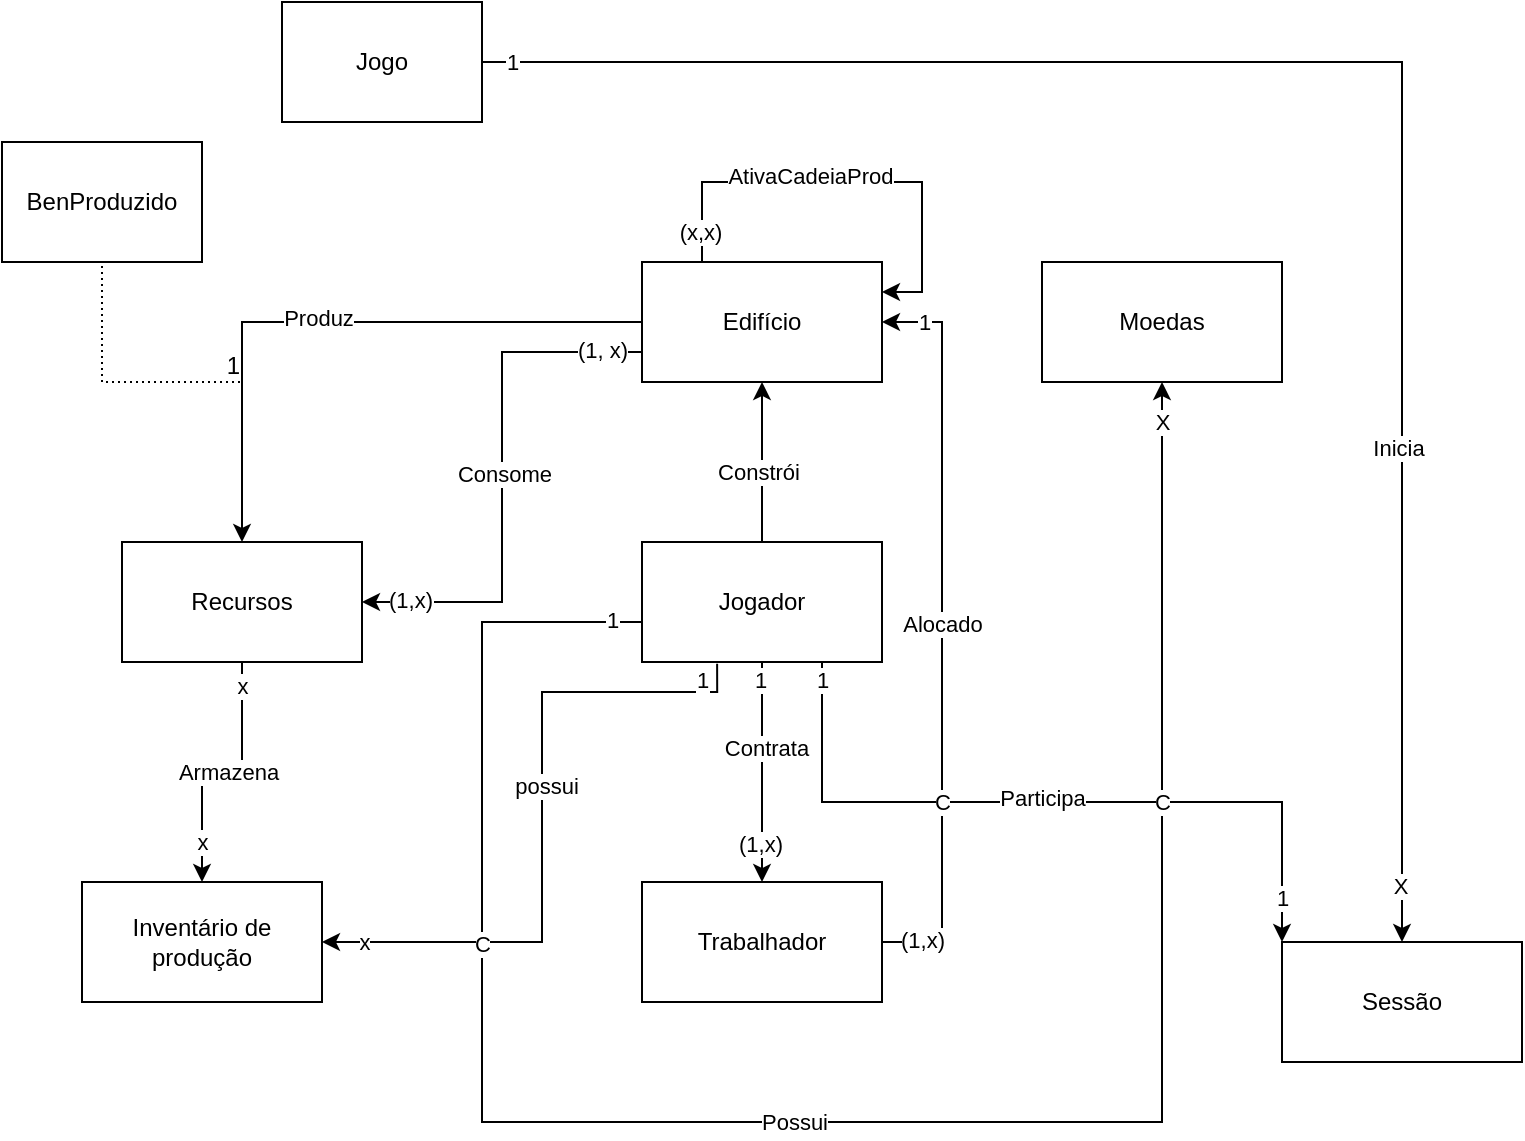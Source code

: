 <mxfile version="26.2.14">
  <diagram name="Página-1" id="RkLv-cpuzOJsRNbWbJzS">
    <mxGraphModel dx="1281" dy="1783" grid="1" gridSize="10" guides="1" tooltips="1" connect="1" arrows="1" fold="1" page="1" pageScale="1" pageWidth="827" pageHeight="1169" math="0" shadow="0">
      <root>
        <mxCell id="0" />
        <mxCell id="1" parent="0" />
        <mxCell id="BxG9x5frBWyXMrTAPRmU-4" style="edgeStyle=orthogonalEdgeStyle;rounded=0;orthogonalLoop=1;jettySize=auto;html=1;exitX=0.5;exitY=0;exitDx=0;exitDy=0;" edge="1" parent="1" source="BxG9x5frBWyXMrTAPRmU-2" target="BxG9x5frBWyXMrTAPRmU-3">
          <mxGeometry relative="1" as="geometry" />
        </mxCell>
        <mxCell id="BxG9x5frBWyXMrTAPRmU-5" value="Constrói" style="edgeLabel;html=1;align=center;verticalAlign=middle;resizable=0;points=[];" vertex="1" connectable="0" parent="BxG9x5frBWyXMrTAPRmU-4">
          <mxGeometry x="-0.116" y="2" relative="1" as="geometry">
            <mxPoint as="offset" />
          </mxGeometry>
        </mxCell>
        <mxCell id="BxG9x5frBWyXMrTAPRmU-21" style="edgeStyle=orthogonalEdgeStyle;rounded=0;orthogonalLoop=1;jettySize=auto;html=1;exitX=0.5;exitY=1;exitDx=0;exitDy=0;entryX=0.5;entryY=0;entryDx=0;entryDy=0;" edge="1" parent="1" source="BxG9x5frBWyXMrTAPRmU-2" target="BxG9x5frBWyXMrTAPRmU-20">
          <mxGeometry relative="1" as="geometry" />
        </mxCell>
        <mxCell id="BxG9x5frBWyXMrTAPRmU-68" value="Contrata" style="edgeLabel;html=1;align=center;verticalAlign=middle;resizable=0;points=[];" vertex="1" connectable="0" parent="BxG9x5frBWyXMrTAPRmU-21">
          <mxGeometry x="-0.219" y="2" relative="1" as="geometry">
            <mxPoint as="offset" />
          </mxGeometry>
        </mxCell>
        <mxCell id="BxG9x5frBWyXMrTAPRmU-85" value="1" style="edgeLabel;html=1;align=center;verticalAlign=middle;resizable=0;points=[];" vertex="1" connectable="0" parent="BxG9x5frBWyXMrTAPRmU-21">
          <mxGeometry x="-0.836" y="-1" relative="1" as="geometry">
            <mxPoint as="offset" />
          </mxGeometry>
        </mxCell>
        <mxCell id="BxG9x5frBWyXMrTAPRmU-88" value="(1,x)" style="edgeLabel;html=1;align=center;verticalAlign=middle;resizable=0;points=[];" vertex="1" connectable="0" parent="BxG9x5frBWyXMrTAPRmU-21">
          <mxGeometry x="0.651" y="-1" relative="1" as="geometry">
            <mxPoint as="offset" />
          </mxGeometry>
        </mxCell>
        <mxCell id="BxG9x5frBWyXMrTAPRmU-33" style="edgeStyle=orthogonalEdgeStyle;rounded=0;orthogonalLoop=1;jettySize=auto;html=1;exitX=0;exitY=0.5;exitDx=0;exitDy=0;entryX=0.5;entryY=1;entryDx=0;entryDy=0;" edge="1" parent="1" source="BxG9x5frBWyXMrTAPRmU-2" target="BxG9x5frBWyXMrTAPRmU-23">
          <mxGeometry relative="1" as="geometry">
            <mxPoint x="300" y="550" as="targetPoint" />
            <Array as="points">
              <mxPoint x="350" y="300" />
              <mxPoint x="270" y="300" />
              <mxPoint x="270" y="550" />
              <mxPoint x="610" y="550" />
            </Array>
          </mxGeometry>
        </mxCell>
        <mxCell id="BxG9x5frBWyXMrTAPRmU-60" value="Possui" style="edgeLabel;html=1;align=center;verticalAlign=middle;resizable=0;points=[];" vertex="1" connectable="0" parent="BxG9x5frBWyXMrTAPRmU-33">
          <mxGeometry x="-0.055" relative="1" as="geometry">
            <mxPoint as="offset" />
          </mxGeometry>
        </mxCell>
        <mxCell id="BxG9x5frBWyXMrTAPRmU-78" value="1" style="edgeLabel;html=1;align=center;verticalAlign=middle;resizable=0;points=[];" vertex="1" connectable="0" parent="BxG9x5frBWyXMrTAPRmU-33">
          <mxGeometry x="-0.952" y="-1" relative="1" as="geometry">
            <mxPoint as="offset" />
          </mxGeometry>
        </mxCell>
        <mxCell id="BxG9x5frBWyXMrTAPRmU-79" value="X" style="edgeLabel;html=1;align=center;verticalAlign=middle;resizable=0;points=[];" vertex="1" connectable="0" parent="BxG9x5frBWyXMrTAPRmU-33">
          <mxGeometry x="0.963" y="-1" relative="1" as="geometry">
            <mxPoint x="-1" as="offset" />
          </mxGeometry>
        </mxCell>
        <mxCell id="BxG9x5frBWyXMrTAPRmU-56" style="edgeStyle=orthogonalEdgeStyle;rounded=0;orthogonalLoop=1;jettySize=auto;html=1;exitX=0.75;exitY=1;exitDx=0;exitDy=0;entryX=0;entryY=0;entryDx=0;entryDy=0;" edge="1" parent="1" source="BxG9x5frBWyXMrTAPRmU-2" target="BxG9x5frBWyXMrTAPRmU-49">
          <mxGeometry relative="1" as="geometry" />
        </mxCell>
        <mxCell id="BxG9x5frBWyXMrTAPRmU-59" value="Participa" style="edgeLabel;html=1;align=center;verticalAlign=middle;resizable=0;points=[];" vertex="1" connectable="0" parent="BxG9x5frBWyXMrTAPRmU-56">
          <mxGeometry x="-0.026" y="2" relative="1" as="geometry">
            <mxPoint as="offset" />
          </mxGeometry>
        </mxCell>
        <mxCell id="BxG9x5frBWyXMrTAPRmU-74" value="C" style="edgeLabel;html=1;align=center;verticalAlign=middle;resizable=0;points=[];" vertex="1" connectable="0" parent="BxG9x5frBWyXMrTAPRmU-56">
          <mxGeometry x="0.298" y="1" relative="1" as="geometry">
            <mxPoint y="1" as="offset" />
          </mxGeometry>
        </mxCell>
        <mxCell id="BxG9x5frBWyXMrTAPRmU-86" value="1" style="edgeLabel;html=1;align=center;verticalAlign=middle;resizable=0;points=[];" vertex="1" connectable="0" parent="BxG9x5frBWyXMrTAPRmU-56">
          <mxGeometry x="-0.951" y="2" relative="1" as="geometry">
            <mxPoint x="-2" as="offset" />
          </mxGeometry>
        </mxCell>
        <mxCell id="BxG9x5frBWyXMrTAPRmU-87" value="1" style="edgeLabel;html=1;align=center;verticalAlign=middle;resizable=0;points=[];" vertex="1" connectable="0" parent="BxG9x5frBWyXMrTAPRmU-56">
          <mxGeometry x="0.88" y="-2" relative="1" as="geometry">
            <mxPoint x="2" as="offset" />
          </mxGeometry>
        </mxCell>
        <mxCell id="BxG9x5frBWyXMrTAPRmU-70" style="edgeStyle=orthogonalEdgeStyle;rounded=0;orthogonalLoop=1;jettySize=auto;html=1;exitX=0.313;exitY=1.014;exitDx=0;exitDy=0;entryX=1;entryY=0.5;entryDx=0;entryDy=0;exitPerimeter=0;" edge="1" parent="1" source="BxG9x5frBWyXMrTAPRmU-2" target="BxG9x5frBWyXMrTAPRmU-17">
          <mxGeometry relative="1" as="geometry">
            <mxPoint x="380" y="334.95" as="sourcePoint" />
            <mxPoint x="190" y="459.95" as="targetPoint" />
            <Array as="points">
              <mxPoint x="388" y="335" />
              <mxPoint x="300" y="335" />
              <mxPoint x="300" y="460" />
            </Array>
          </mxGeometry>
        </mxCell>
        <mxCell id="BxG9x5frBWyXMrTAPRmU-71" value="possui" style="edgeLabel;html=1;align=center;verticalAlign=middle;resizable=0;points=[];" vertex="1" connectable="0" parent="BxG9x5frBWyXMrTAPRmU-70">
          <mxGeometry x="-0.117" y="2" relative="1" as="geometry">
            <mxPoint as="offset" />
          </mxGeometry>
        </mxCell>
        <mxCell id="BxG9x5frBWyXMrTAPRmU-73" value="C" style="edgeLabel;html=1;align=center;verticalAlign=middle;resizable=0;points=[];" vertex="1" connectable="0" parent="BxG9x5frBWyXMrTAPRmU-70">
          <mxGeometry x="0.53" y="1" relative="1" as="geometry">
            <mxPoint as="offset" />
          </mxGeometry>
        </mxCell>
        <mxCell id="BxG9x5frBWyXMrTAPRmU-80" value="1" style="edgeLabel;html=1;align=center;verticalAlign=middle;resizable=0;points=[];" vertex="1" connectable="0" parent="BxG9x5frBWyXMrTAPRmU-70">
          <mxGeometry x="-0.955" y="2" relative="1" as="geometry">
            <mxPoint x="-10" as="offset" />
          </mxGeometry>
        </mxCell>
        <mxCell id="BxG9x5frBWyXMrTAPRmU-81" value="x" style="edgeLabel;html=1;align=center;verticalAlign=middle;resizable=0;points=[];" vertex="1" connectable="0" parent="BxG9x5frBWyXMrTAPRmU-70">
          <mxGeometry x="0.877" y="-2" relative="1" as="geometry">
            <mxPoint y="2" as="offset" />
          </mxGeometry>
        </mxCell>
        <mxCell id="BxG9x5frBWyXMrTAPRmU-2" value="Jogador" style="rounded=0;whiteSpace=wrap;html=1;" vertex="1" parent="1">
          <mxGeometry x="350" y="260" width="120" height="60" as="geometry" />
        </mxCell>
        <mxCell id="BxG9x5frBWyXMrTAPRmU-7" style="edgeStyle=orthogonalEdgeStyle;rounded=0;orthogonalLoop=1;jettySize=auto;html=1;entryX=0.5;entryY=0;entryDx=0;entryDy=0;" edge="1" parent="1" source="BxG9x5frBWyXMrTAPRmU-3" target="BxG9x5frBWyXMrTAPRmU-9">
          <mxGeometry relative="1" as="geometry">
            <mxPoint x="210" y="150" as="targetPoint" />
          </mxGeometry>
        </mxCell>
        <mxCell id="BxG9x5frBWyXMrTAPRmU-8" value="Produz" style="edgeLabel;html=1;align=center;verticalAlign=middle;resizable=0;points=[];" vertex="1" connectable="0" parent="BxG9x5frBWyXMrTAPRmU-7">
          <mxGeometry x="0.046" y="-2" relative="1" as="geometry">
            <mxPoint as="offset" />
          </mxGeometry>
        </mxCell>
        <mxCell id="BxG9x5frBWyXMrTAPRmU-10" style="edgeStyle=orthogonalEdgeStyle;rounded=0;orthogonalLoop=1;jettySize=auto;html=1;exitX=0;exitY=0.75;exitDx=0;exitDy=0;entryX=1;entryY=0.5;entryDx=0;entryDy=0;" edge="1" parent="1" source="BxG9x5frBWyXMrTAPRmU-3" target="BxG9x5frBWyXMrTAPRmU-9">
          <mxGeometry relative="1" as="geometry" />
        </mxCell>
        <mxCell id="BxG9x5frBWyXMrTAPRmU-11" value="Consome" style="edgeLabel;html=1;align=center;verticalAlign=middle;resizable=0;points=[];" vertex="1" connectable="0" parent="BxG9x5frBWyXMrTAPRmU-10">
          <mxGeometry x="-0.016" y="1" relative="1" as="geometry">
            <mxPoint as="offset" />
          </mxGeometry>
        </mxCell>
        <mxCell id="BxG9x5frBWyXMrTAPRmU-89" value="(1, x)" style="edgeLabel;html=1;align=center;verticalAlign=middle;resizable=0;points=[];" vertex="1" connectable="0" parent="BxG9x5frBWyXMrTAPRmU-10">
          <mxGeometry x="-0.918" y="-1" relative="1" as="geometry">
            <mxPoint x="-9" as="offset" />
          </mxGeometry>
        </mxCell>
        <mxCell id="BxG9x5frBWyXMrTAPRmU-90" value="(1,x)" style="edgeLabel;html=1;align=center;verticalAlign=middle;resizable=0;points=[];" vertex="1" connectable="0" parent="BxG9x5frBWyXMrTAPRmU-10">
          <mxGeometry x="0.822" y="-1" relative="1" as="geometry">
            <mxPoint as="offset" />
          </mxGeometry>
        </mxCell>
        <mxCell id="BxG9x5frBWyXMrTAPRmU-3" value="Edifício" style="rounded=0;whiteSpace=wrap;html=1;" vertex="1" parent="1">
          <mxGeometry x="350" y="120" width="120" height="60" as="geometry" />
        </mxCell>
        <mxCell id="BxG9x5frBWyXMrTAPRmU-19" style="edgeStyle=orthogonalEdgeStyle;rounded=0;orthogonalLoop=1;jettySize=auto;html=1;exitX=0.5;exitY=1;exitDx=0;exitDy=0;entryX=0.5;entryY=0;entryDx=0;entryDy=0;" edge="1" parent="1" source="BxG9x5frBWyXMrTAPRmU-9" target="BxG9x5frBWyXMrTAPRmU-17">
          <mxGeometry relative="1" as="geometry" />
        </mxCell>
        <mxCell id="BxG9x5frBWyXMrTAPRmU-62" value="Armazena" style="edgeLabel;html=1;align=center;verticalAlign=middle;resizable=0;points=[];" vertex="1" connectable="0" parent="BxG9x5frBWyXMrTAPRmU-19">
          <mxGeometry x="-0.037" relative="1" as="geometry">
            <mxPoint as="offset" />
          </mxGeometry>
        </mxCell>
        <mxCell id="BxG9x5frBWyXMrTAPRmU-83" value="x" style="edgeLabel;html=1;align=center;verticalAlign=middle;resizable=0;points=[];" vertex="1" connectable="0" parent="BxG9x5frBWyXMrTAPRmU-19">
          <mxGeometry x="-0.823" y="3" relative="1" as="geometry">
            <mxPoint x="-3" as="offset" />
          </mxGeometry>
        </mxCell>
        <mxCell id="BxG9x5frBWyXMrTAPRmU-9" value="Recursos" style="rounded=0;whiteSpace=wrap;html=1;" vertex="1" parent="1">
          <mxGeometry x="90" y="260" width="120" height="60" as="geometry" />
        </mxCell>
        <mxCell id="BxG9x5frBWyXMrTAPRmU-17" value="Inventário de produção" style="rounded=0;whiteSpace=wrap;html=1;" vertex="1" parent="1">
          <mxGeometry x="70" y="430" width="120" height="60" as="geometry" />
        </mxCell>
        <mxCell id="BxG9x5frBWyXMrTAPRmU-22" style="edgeStyle=orthogonalEdgeStyle;rounded=0;orthogonalLoop=1;jettySize=auto;html=1;exitX=1;exitY=0.5;exitDx=0;exitDy=0;entryX=1;entryY=0.5;entryDx=0;entryDy=0;" edge="1" parent="1" source="BxG9x5frBWyXMrTAPRmU-20" target="BxG9x5frBWyXMrTAPRmU-3">
          <mxGeometry relative="1" as="geometry">
            <Array as="points">
              <mxPoint x="500" y="460" />
              <mxPoint x="500" y="150" />
            </Array>
          </mxGeometry>
        </mxCell>
        <mxCell id="BxG9x5frBWyXMrTAPRmU-46" value="Alocado" style="edgeLabel;html=1;align=center;verticalAlign=middle;resizable=0;points=[];" vertex="1" connectable="0" parent="BxG9x5frBWyXMrTAPRmU-22">
          <mxGeometry x="0.025" relative="1" as="geometry">
            <mxPoint as="offset" />
          </mxGeometry>
        </mxCell>
        <mxCell id="BxG9x5frBWyXMrTAPRmU-75" value="C" style="edgeLabel;html=1;align=center;verticalAlign=middle;resizable=0;points=[];" vertex="1" connectable="0" parent="BxG9x5frBWyXMrTAPRmU-22">
          <mxGeometry x="-0.452" relative="1" as="geometry">
            <mxPoint y="1" as="offset" />
          </mxGeometry>
        </mxCell>
        <mxCell id="BxG9x5frBWyXMrTAPRmU-97" value="(1,x)" style="edgeLabel;html=1;align=center;verticalAlign=middle;resizable=0;points=[];" vertex="1" connectable="0" parent="BxG9x5frBWyXMrTAPRmU-22">
          <mxGeometry x="-0.935" y="1" relative="1" as="geometry">
            <mxPoint x="8" as="offset" />
          </mxGeometry>
        </mxCell>
        <mxCell id="BxG9x5frBWyXMrTAPRmU-98" value="1" style="edgeLabel;html=1;align=center;verticalAlign=middle;resizable=0;points=[];" vertex="1" connectable="0" parent="BxG9x5frBWyXMrTAPRmU-22">
          <mxGeometry x="0.887" relative="1" as="geometry">
            <mxPoint as="offset" />
          </mxGeometry>
        </mxCell>
        <mxCell id="BxG9x5frBWyXMrTAPRmU-20" value="Trabalhador" style="rounded=0;whiteSpace=wrap;html=1;" vertex="1" parent="1">
          <mxGeometry x="350" y="430" width="120" height="60" as="geometry" />
        </mxCell>
        <mxCell id="BxG9x5frBWyXMrTAPRmU-23" value="Moedas" style="rounded=0;whiteSpace=wrap;html=1;" vertex="1" parent="1">
          <mxGeometry x="550" y="120" width="120" height="60" as="geometry" />
        </mxCell>
        <mxCell id="BxG9x5frBWyXMrTAPRmU-57" style="edgeStyle=orthogonalEdgeStyle;rounded=0;orthogonalLoop=1;jettySize=auto;html=1;exitX=1;exitY=0.5;exitDx=0;exitDy=0;" edge="1" parent="1" source="BxG9x5frBWyXMrTAPRmU-48" target="BxG9x5frBWyXMrTAPRmU-49">
          <mxGeometry relative="1" as="geometry" />
        </mxCell>
        <mxCell id="BxG9x5frBWyXMrTAPRmU-58" value="Inicia" style="edgeLabel;html=1;align=center;verticalAlign=middle;resizable=0;points=[];" vertex="1" connectable="0" parent="BxG9x5frBWyXMrTAPRmU-57">
          <mxGeometry x="0.45" y="-2" relative="1" as="geometry">
            <mxPoint as="offset" />
          </mxGeometry>
        </mxCell>
        <mxCell id="BxG9x5frBWyXMrTAPRmU-95" value="1" style="edgeLabel;html=1;align=center;verticalAlign=middle;resizable=0;points=[];" vertex="1" connectable="0" parent="BxG9x5frBWyXMrTAPRmU-57">
          <mxGeometry x="-0.967" y="3" relative="1" as="geometry">
            <mxPoint y="3" as="offset" />
          </mxGeometry>
        </mxCell>
        <mxCell id="BxG9x5frBWyXMrTAPRmU-96" value="X" style="edgeLabel;html=1;align=center;verticalAlign=middle;resizable=0;points=[];" vertex="1" connectable="0" parent="BxG9x5frBWyXMrTAPRmU-57">
          <mxGeometry x="0.937" y="-1" relative="1" as="geometry">
            <mxPoint as="offset" />
          </mxGeometry>
        </mxCell>
        <mxCell id="BxG9x5frBWyXMrTAPRmU-48" value="Jogo" style="rounded=0;whiteSpace=wrap;html=1;" vertex="1" parent="1">
          <mxGeometry x="170" y="-10" width="100" height="60" as="geometry" />
        </mxCell>
        <mxCell id="BxG9x5frBWyXMrTAPRmU-49" value="Sessão" style="rounded=0;whiteSpace=wrap;html=1;" vertex="1" parent="1">
          <mxGeometry x="670" y="460" width="120" height="60" as="geometry" />
        </mxCell>
        <mxCell id="BxG9x5frBWyXMrTAPRmU-66" style="edgeStyle=orthogonalEdgeStyle;rounded=0;orthogonalLoop=1;jettySize=auto;html=1;exitX=0.25;exitY=0;exitDx=0;exitDy=0;entryX=1;entryY=0.25;entryDx=0;entryDy=0;" edge="1" parent="1" source="BxG9x5frBWyXMrTAPRmU-3" target="BxG9x5frBWyXMrTAPRmU-3">
          <mxGeometry relative="1" as="geometry">
            <Array as="points">
              <mxPoint x="380" y="80" />
              <mxPoint x="490" y="80" />
              <mxPoint x="490" y="135" />
            </Array>
          </mxGeometry>
        </mxCell>
        <mxCell id="BxG9x5frBWyXMrTAPRmU-67" value="AtivaCadeiaProd" style="edgeLabel;html=1;align=center;verticalAlign=middle;resizable=0;points=[];" vertex="1" connectable="0" parent="BxG9x5frBWyXMrTAPRmU-66">
          <mxGeometry x="-0.166" y="3" relative="1" as="geometry">
            <mxPoint as="offset" />
          </mxGeometry>
        </mxCell>
        <mxCell id="BxG9x5frBWyXMrTAPRmU-94" value="(x,x)" style="edgeLabel;html=1;align=center;verticalAlign=middle;resizable=0;points=[];" vertex="1" connectable="0" parent="BxG9x5frBWyXMrTAPRmU-66">
          <mxGeometry x="-0.864" y="1" relative="1" as="geometry">
            <mxPoint as="offset" />
          </mxGeometry>
        </mxCell>
        <mxCell id="BxG9x5frBWyXMrTAPRmU-84" value="x" style="edgeLabel;html=1;align=center;verticalAlign=middle;resizable=0;points=[];" vertex="1" connectable="0" parent="1">
          <mxGeometry x="130" y="409.999" as="geometry" />
        </mxCell>
        <mxCell id="BxG9x5frBWyXMrTAPRmU-91" value="" style="endArrow=none;html=1;rounded=0;dashed=1;dashPattern=1 2;" edge="1" parent="1">
          <mxGeometry relative="1" as="geometry">
            <mxPoint x="80" y="110" as="sourcePoint" />
            <mxPoint x="150" y="180" as="targetPoint" />
            <Array as="points">
              <mxPoint x="80" y="180" />
            </Array>
          </mxGeometry>
        </mxCell>
        <mxCell id="BxG9x5frBWyXMrTAPRmU-92" value="1" style="resizable=0;html=1;whiteSpace=wrap;align=right;verticalAlign=bottom;" connectable="0" vertex="1" parent="BxG9x5frBWyXMrTAPRmU-91">
          <mxGeometry x="1" relative="1" as="geometry" />
        </mxCell>
        <mxCell id="BxG9x5frBWyXMrTAPRmU-93" value="BenProduzido" style="rounded=0;whiteSpace=wrap;html=1;" vertex="1" parent="1">
          <mxGeometry x="30" y="60" width="100" height="60" as="geometry" />
        </mxCell>
      </root>
    </mxGraphModel>
  </diagram>
</mxfile>
